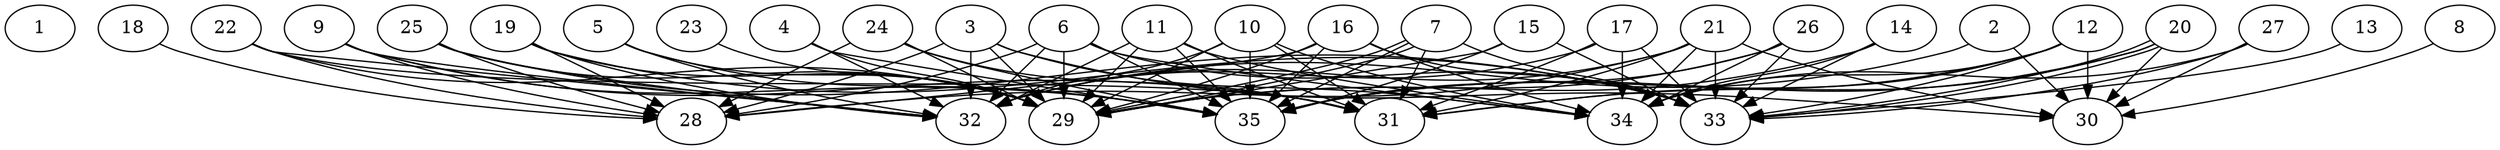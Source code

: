 // DAG (tier=3-complex, mode=compute, n=35, ccr=0.489, fat=0.830, density=0.631, regular=0.234, jump=0.323, mindata=1048576, maxdata=16777216)
// DAG automatically generated by daggen at Sun Aug 24 16:33:34 2025
// /home/ermia/Project/Environments/daggen/bin/daggen --dot --ccr 0.489 --fat 0.830 --regular 0.234 --density 0.631 --jump 0.323 --mindata 1048576 --maxdata 16777216 -n 35 
digraph G {
  1 [size="43041437028341272", alpha="0.18", expect_size="21520718514170636"]
  2 [size="1345104892917710848000", alpha="0.15", expect_size="672552446458855424000"]
  2 -> 30 [size ="974826713907200"]
  2 -> 32 [size ="974826713907200"]
  3 [size="6449804411588262912", alpha="0.18", expect_size="3224902205794131456"]
  3 -> 28 [size ="2110333195911168"]
  3 -> 29 [size ="2110333195911168"]
  3 -> 30 [size ="2110333195911168"]
  3 -> 32 [size ="2110333195911168"]
  3 -> 34 [size ="2110333195911168"]
  4 [size="21417456415704272", alpha="0.19", expect_size="10708728207852136"]
  4 -> 29 [size ="906788467638272"]
  4 -> 32 [size ="906788467638272"]
  4 -> 35 [size ="906788467638272"]
  5 [size="45158322415416512", alpha="0.06", expect_size="22579161207708256"]
  5 -> 29 [size ="1082355926171648"]
  5 -> 32 [size ="1082355926171648"]
  5 -> 35 [size ="1082355926171648"]
  6 [size="1308017721467731968000", alpha="0.11", expect_size="654008860733865984000"]
  6 -> 28 [size ="956824761139200"]
  6 -> 29 [size ="956824761139200"]
  6 -> 32 [size ="956824761139200"]
  6 -> 33 [size ="956824761139200"]
  6 -> 34 [size ="956824761139200"]
  6 -> 35 [size ="956824761139200"]
  7 [size="13102856541930478", alpha="0.15", expect_size="6551428270965239"]
  7 -> 29 [size ="321107265585152"]
  7 -> 29 [size ="321107265585152"]
  7 -> 31 [size ="321107265585152"]
  7 -> 33 [size ="321107265585152"]
  7 -> 35 [size ="321107265585152"]
  8 [size="2765808819758839103488", alpha="0.08", expect_size="1382904409879419551744"]
  8 -> 30 [size ="1576297155264512"]
  9 [size="254509275669082432", alpha="0.17", expect_size="127254637834541216"]
  9 -> 28 [size ="144751437283328"]
  9 -> 31 [size ="144751437283328"]
  9 -> 32 [size ="144751437283328"]
  9 -> 35 [size ="144751437283328"]
  10 [size="1504492854775382016000", alpha="0.13", expect_size="752246427387691008000"]
  10 -> 29 [size ="1050388778188800"]
  10 -> 31 [size ="1050388778188800"]
  10 -> 32 [size ="1050388778188800"]
  10 -> 34 [size ="1050388778188800"]
  10 -> 35 [size ="1050388778188800"]
  11 [size="40567829790833624", alpha="0.11", expect_size="20283914895416812"]
  11 -> 29 [size ="2005752822628352"]
  11 -> 31 [size ="2005752822628352"]
  11 -> 32 [size ="2005752822628352"]
  11 -> 34 [size ="2005752822628352"]
  11 -> 35 [size ="2005752822628352"]
  12 [size="1063373726032852096", alpha="0.03", expect_size="531686863016426048"]
  12 -> 30 [size ="629253989203968"]
  12 -> 31 [size ="629253989203968"]
  12 -> 33 [size ="629253989203968"]
  12 -> 34 [size ="629253989203968"]
  12 -> 35 [size ="629253989203968"]
  13 [size="901767817030950", alpha="0.15", expect_size="450883908515475"]
  13 -> 33 [size ="63901060300800"]
  14 [size="400833829552621248", alpha="0.12", expect_size="200416914776310624"]
  14 -> 29 [size ="218016600031232"]
  14 -> 33 [size ="218016600031232"]
  14 -> 34 [size ="218016600031232"]
  15 [size="6384617083202718", alpha="0.00", expect_size="3192308541601359"]
  15 -> 29 [size ="118973580443648"]
  15 -> 33 [size ="118973580443648"]
  15 -> 35 [size ="118973580443648"]
  16 [size="189890178509230592", alpha="0.07", expect_size="94945089254615296"]
  16 -> 28 [size ="86814450778112"]
  16 -> 29 [size ="86814450778112"]
  16 -> 33 [size ="86814450778112"]
  16 -> 34 [size ="86814450778112"]
  16 -> 35 [size ="86814450778112"]
  17 [size="13725210407219200", alpha="0.20", expect_size="6862605203609600"]
  17 -> 31 [size ="310096638771200"]
  17 -> 32 [size ="310096638771200"]
  17 -> 33 [size ="310096638771200"]
  17 -> 34 [size ="310096638771200"]
  18 [size="44818230397550432", alpha="0.11", expect_size="22409115198775216"]
  18 -> 28 [size ="856399835824128"]
  19 [size="1750770653952212992", alpha="0.10", expect_size="875385326976106496"]
  19 -> 28 [size ="11620981932032"]
  19 -> 29 [size ="11620981932032"]
  19 -> 32 [size ="11620981932032"]
  19 -> 33 [size ="11620981932032"]
  20 [size="1953414937111125504", alpha="0.15", expect_size="976707468555562752"]
  20 -> 30 [size ="1021861378916352"]
  20 -> 31 [size ="1021861378916352"]
  20 -> 33 [size ="1021861378916352"]
  20 -> 33 [size ="1021861378916352"]
  20 -> 35 [size ="1021861378916352"]
  21 [size="1717515038262034432000", alpha="0.19", expect_size="858757519131017216000"]
  21 -> 28 [size ="1147335291699200"]
  21 -> 30 [size ="1147335291699200"]
  21 -> 31 [size ="1147335291699200"]
  21 -> 32 [size ="1147335291699200"]
  21 -> 33 [size ="1147335291699200"]
  21 -> 34 [size ="1147335291699200"]
  22 [size="63590187570807120", alpha="0.18", expect_size="31795093785403560"]
  22 -> 28 [size ="1211586148564992"]
  22 -> 29 [size ="1211586148564992"]
  22 -> 31 [size ="1211586148564992"]
  22 -> 32 [size ="1211586148564992"]
  23 [size="1204332794642169856000", alpha="0.15", expect_size="602166397321084928000"]
  23 -> 29 [size ="905567849676800"]
  24 [size="26650297051026220", alpha="0.00", expect_size="13325148525513110"]
  24 -> 28 [size ="1126825774284800"]
  24 -> 29 [size ="1126825774284800"]
  24 -> 31 [size ="1126825774284800"]
  24 -> 35 [size ="1126825774284800"]
  25 [size="46811455290327520", alpha="0.10", expect_size="23405727645163760"]
  25 -> 28 [size ="1953947086487552"]
  25 -> 29 [size ="1953947086487552"]
  25 -> 32 [size ="1953947086487552"]
  25 -> 33 [size ="1953947086487552"]
  26 [size="11433202941952000000", alpha="0.02", expect_size="5716601470976000000"]
  26 -> 29 [size ="40600862720000"]
  26 -> 33 [size ="40600862720000"]
  26 -> 34 [size ="40600862720000"]
  26 -> 35 [size ="40600862720000"]
  27 [size="2264489951931794456576", alpha="0.08", expect_size="1132244975965897228288"]
  27 -> 30 [size ="1379548327313408"]
  27 -> 33 [size ="1379548327313408"]
  27 -> 34 [size ="1379548327313408"]
  28 [size="28150216074273972", alpha="0.08", expect_size="14075108037136986"]
  29 [size="895435680274911104", alpha="0.02", expect_size="447717840137455552"]
  30 [size="657783904153651642368", alpha="0.02", expect_size="328891952076825821184"]
  31 [size="4755024584398660608", alpha="0.11", expect_size="2377512292199330304"]
  32 [size="60088890949632000000", alpha="0.02", expect_size="30044445474816000000"]
  33 [size="104650115721977659392", alpha="0.06", expect_size="52325057860988829696"]
  34 [size="289216312264909440", alpha="0.19", expect_size="144608156132454720"]
  35 [size="4556452803189586432", alpha="0.10", expect_size="2278226401594793216"]
}